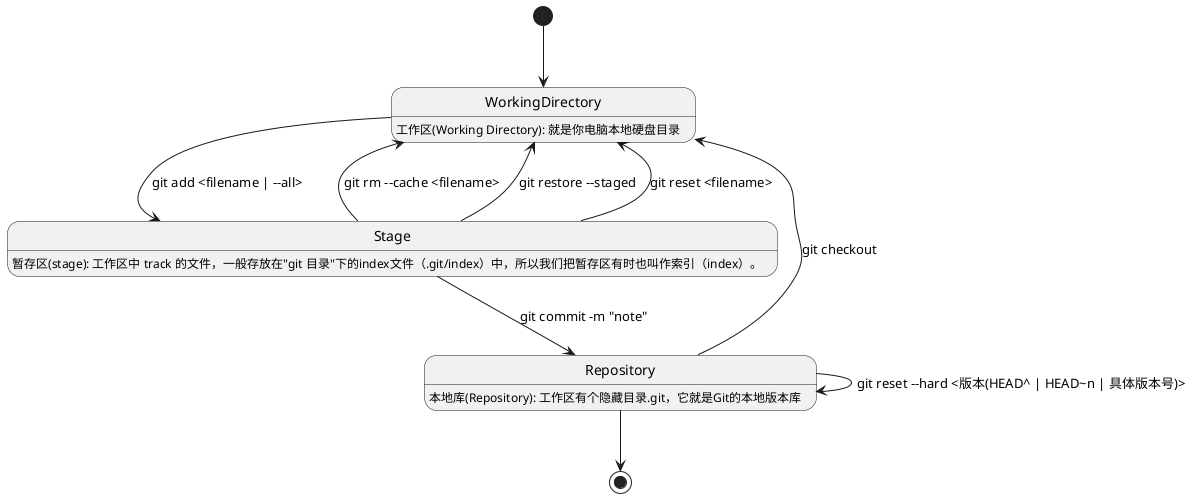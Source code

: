 @startuml

' 使用 git 绝大多数的操作就是 add 、 commit 和 checkout
[*] --> WorkingDirectory
WorkingDirectory: 工作区(Working Directory): 就是你电脑本地硬盘目录
WorkingDirectory --> Stage: git add <filename | --all>
Stage: 暂存区(stage): 工作区中 track 的文件，一般存放在"git 目录"下的index文件（.git/index）中，所以我们把暂存区有时也叫作索引（index）。
Stage --> Repository: git commit -m "note"
Repository: 本地库(Repository): 工作区有个隐藏目录.git，它就是Git的本地版本库
Repository --> Repository: git reset --hard <版本(HEAD^ | HEAD~n | 具体版本号)>
Repository --> [*]
Repository --> WorkingDirectory: git checkout

Stage --> WorkingDirectory: git rm --cache <filename>
Stage --> WorkingDirectory: git restore --staged
Stage --> WorkingDirectory: git reset <filename>
' WorkingDirectory --> [*]: git restore <filename>\n 放弃工作区的变化

@enduml
